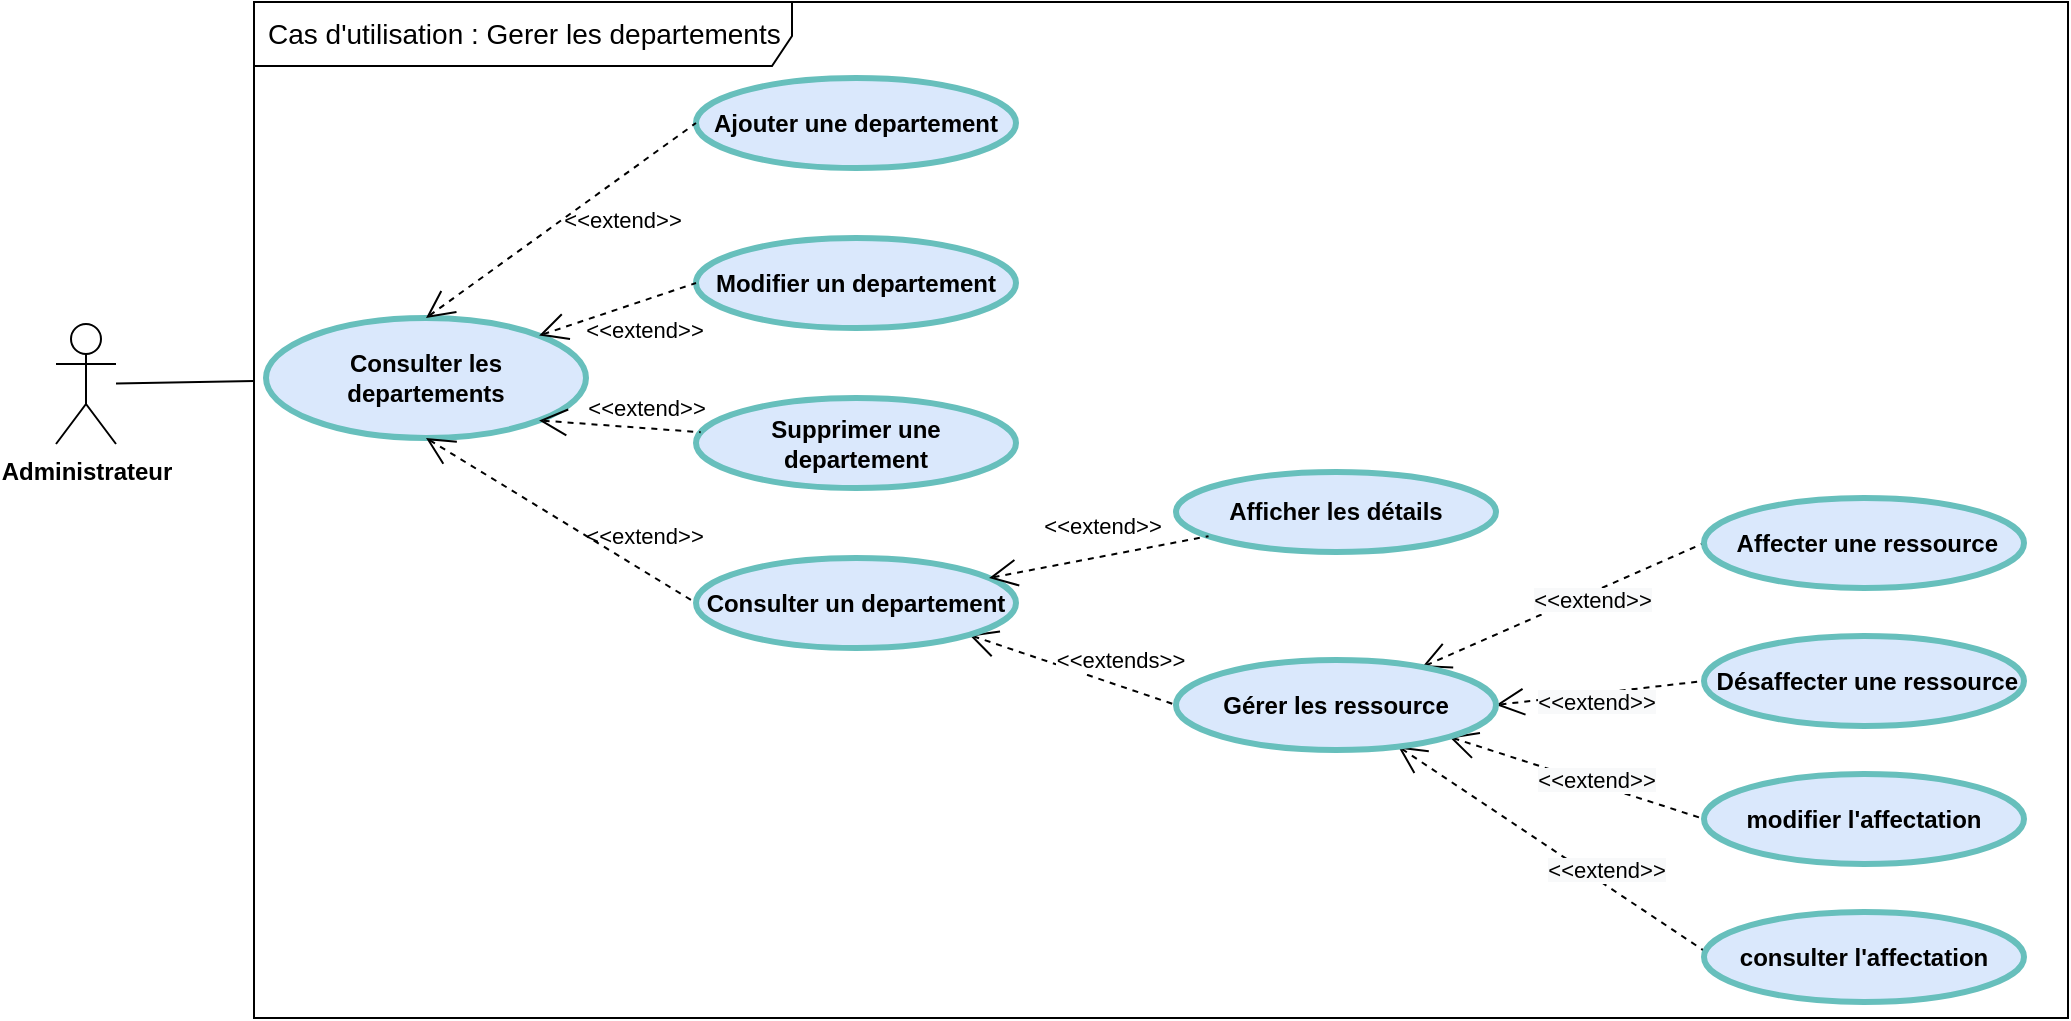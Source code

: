 <mxfile version="20.2.7" type="github">
  <diagram id="nrzdOsc2V6H1gwax16Wy" name="Page-1">
    <mxGraphModel dx="2274" dy="-3926" grid="0" gridSize="10" guides="1" tooltips="1" connect="1" arrows="1" fold="1" page="1" pageScale="1" pageWidth="827" pageHeight="1169" math="0" shadow="0">
      <root>
        <mxCell id="0" />
        <mxCell id="1" parent="0" />
        <mxCell id="wux-ULanlnSaFS9LeWV--1" value="Cas d&#39;utilisation : Gerer les departements" style="shape=umlFrame;tabPosition=left;html=1;boundedLbl=1;labelInHeader=1;width=269;height=32;swimlaneFillColor=#ffffff;align=left;spacingLeft=5;fontSize=14;" parent="1" vertex="1">
          <mxGeometry x="-241" y="5018" width="907" height="508" as="geometry" />
        </mxCell>
        <mxCell id="3pVpzZZ7b6eztUyxwCFj-21" style="edgeStyle=none;rounded=0;orthogonalLoop=1;jettySize=auto;html=1;endArrow=none;endFill=0;targetPerimeterSpacing=6;" parent="1" source="wux-ULanlnSaFS9LeWV--2" target="wux-ULanlnSaFS9LeWV--3" edge="1">
          <mxGeometry relative="1" as="geometry" />
        </mxCell>
        <mxCell id="wux-ULanlnSaFS9LeWV--2" value="&lt;span style=&quot;font-weight: 700&quot;&gt;Administrateur&lt;/span&gt;" style="shape=umlActor;verticalLabelPosition=bottom;verticalAlign=top;html=1;outlineConnect=0;" parent="1" vertex="1">
          <mxGeometry x="-340" y="5179" width="30" height="60" as="geometry" />
        </mxCell>
        <mxCell id="wux-ULanlnSaFS9LeWV--3" value="Consulter les departements" style="shape=ellipse;html=1;strokeWidth=3;fontStyle=1;whiteSpace=wrap;align=center;perimeter=ellipsePerimeter;fillColor=#dae8fc;strokeColor=#67BFBC;" parent="1" vertex="1">
          <mxGeometry x="-235" y="5176" width="160" height="60" as="geometry" />
        </mxCell>
        <mxCell id="wux-ULanlnSaFS9LeWV--4" value="Ajouter une departement" style="shape=ellipse;html=1;strokeWidth=3;fontStyle=1;whiteSpace=wrap;align=center;perimeter=ellipsePerimeter;fillColor=#dae8fc;strokeColor=#67BFBC;" parent="1" vertex="1">
          <mxGeometry x="-20" y="5056" width="160" height="45" as="geometry" />
        </mxCell>
        <mxCell id="wux-ULanlnSaFS9LeWV--5" value="Modifier un departement" style="shape=ellipse;html=1;strokeWidth=3;fontStyle=1;whiteSpace=wrap;align=center;perimeter=ellipsePerimeter;fillColor=#dae8fc;strokeColor=#67BFBC;" parent="1" vertex="1">
          <mxGeometry x="-20" y="5136" width="160" height="45" as="geometry" />
        </mxCell>
        <mxCell id="wux-ULanlnSaFS9LeWV--6" value="Supprimer une departement" style="shape=ellipse;html=1;strokeWidth=3;fontStyle=1;whiteSpace=wrap;align=center;perimeter=ellipsePerimeter;fillColor=#dae8fc;strokeColor=#67BFBC;" parent="1" vertex="1">
          <mxGeometry x="-20" y="5216" width="160" height="45" as="geometry" />
        </mxCell>
        <mxCell id="wux-ULanlnSaFS9LeWV--7" value="&amp;lt;&amp;lt;extend&amp;gt;&amp;gt;" style="edgeStyle=none;html=1;startArrow=open;endArrow=none;startSize=12;verticalAlign=bottom;dashed=1;labelBackgroundColor=none;rounded=0;entryX=0;entryY=0.5;entryDx=0;entryDy=0;exitX=0.5;exitY=0;exitDx=0;exitDy=0;" parent="1" source="wux-ULanlnSaFS9LeWV--3" target="wux-ULanlnSaFS9LeWV--4" edge="1">
          <mxGeometry x="0.235" y="-25" width="160" relative="1" as="geometry">
            <mxPoint x="-117" y="5119" as="sourcePoint" />
            <mxPoint x="43" y="5119" as="targetPoint" />
            <mxPoint as="offset" />
          </mxGeometry>
        </mxCell>
        <mxCell id="wux-ULanlnSaFS9LeWV--8" value="&amp;lt;&amp;lt;extend&amp;gt;&amp;gt;" style="edgeStyle=none;html=1;startArrow=open;endArrow=none;startSize=12;verticalAlign=bottom;dashed=1;labelBackgroundColor=none;rounded=0;entryX=0;entryY=0.5;entryDx=0;entryDy=0;exitX=1;exitY=0;exitDx=0;exitDy=0;" parent="1" source="wux-ULanlnSaFS9LeWV--3" target="wux-ULanlnSaFS9LeWV--5" edge="1">
          <mxGeometry x="0.149" y="-22" width="160" relative="1" as="geometry">
            <mxPoint x="-117" y="5119" as="sourcePoint" />
            <mxPoint x="43" y="5119" as="targetPoint" />
            <mxPoint as="offset" />
          </mxGeometry>
        </mxCell>
        <mxCell id="wux-ULanlnSaFS9LeWV--9" value="&amp;lt;&amp;lt;extend&amp;gt;&amp;gt;" style="edgeStyle=none;html=1;startArrow=open;endArrow=none;startSize=12;verticalAlign=bottom;dashed=1;labelBackgroundColor=none;rounded=0;entryX=0;entryY=0.5;entryDx=0;entryDy=0;exitX=0.5;exitY=1;exitDx=0;exitDy=0;" parent="1" source="wux-ULanlnSaFS9LeWV--3" target="wux-ULanlnSaFS9LeWV--14" edge="1">
          <mxGeometry x="0.558" y="7" width="160" relative="1" as="geometry">
            <mxPoint x="-117" y="5119" as="sourcePoint" />
            <mxPoint x="43" y="5119" as="targetPoint" />
            <mxPoint as="offset" />
          </mxGeometry>
        </mxCell>
        <mxCell id="3pVpzZZ7b6eztUyxwCFj-3" style="edgeStyle=none;rounded=0;orthogonalLoop=1;jettySize=auto;html=1;exitX=1;exitY=1;exitDx=0;exitDy=0;entryX=0;entryY=0.5;entryDx=0;entryDy=0;endArrow=none;endFill=0;targetPerimeterSpacing=6;labelBackgroundColor=none;verticalAlign=bottom;startArrow=open;startSize=12;dashed=1;" parent="1" source="wux-ULanlnSaFS9LeWV--14" target="3pVpzZZ7b6eztUyxwCFj-1" edge="1">
          <mxGeometry relative="1" as="geometry" />
        </mxCell>
        <mxCell id="3pVpzZZ7b6eztUyxwCFj-4" value="&amp;lt;&amp;lt;extends&amp;gt;&amp;gt;" style="edgeLabel;html=1;align=center;verticalAlign=middle;resizable=0;points=[];" parent="3pVpzZZ7b6eztUyxwCFj-3" vertex="1" connectable="0">
          <mxGeometry x="0.211" y="1" relative="1" as="geometry">
            <mxPoint x="12" y="-8" as="offset" />
          </mxGeometry>
        </mxCell>
        <mxCell id="wux-ULanlnSaFS9LeWV--14" value="Consulter un departement" style="shape=ellipse;html=1;strokeWidth=3;fontStyle=1;whiteSpace=wrap;align=center;perimeter=ellipsePerimeter;fillColor=#dae8fc;strokeColor=#67BFBC;" parent="1" vertex="1">
          <mxGeometry x="-20" y="5296" width="160" height="45" as="geometry" />
        </mxCell>
        <mxCell id="wux-ULanlnSaFS9LeWV--15" value="&amp;lt;&amp;lt;extend&amp;gt;&amp;gt;" style="edgeStyle=none;html=1;startArrow=open;endArrow=none;startSize=12;verticalAlign=bottom;dashed=1;labelBackgroundColor=none;rounded=0;exitX=1;exitY=1;exitDx=0;exitDy=0;" parent="1" source="wux-ULanlnSaFS9LeWV--3" target="wux-ULanlnSaFS9LeWV--6" edge="1">
          <mxGeometry x="0.317" y="1" width="160" relative="1" as="geometry">
            <mxPoint x="-105" y="5211" as="sourcePoint" />
            <mxPoint x="58" y="5208" as="targetPoint" />
            <mxPoint as="offset" />
          </mxGeometry>
        </mxCell>
        <mxCell id="wux-ULanlnSaFS9LeWV--31" value="Afficher les détails" style="shape=ellipse;html=1;strokeWidth=3;fontStyle=1;whiteSpace=wrap;align=center;perimeter=ellipsePerimeter;fillColor=#dae8fc;strokeColor=#67BFBC;" parent="1" vertex="1">
          <mxGeometry x="220" y="5253" width="160" height="40" as="geometry" />
        </mxCell>
        <mxCell id="wux-ULanlnSaFS9LeWV--32" value="&amp;lt;&amp;lt;extend&amp;gt;&amp;gt;" style="edgeStyle=none;html=1;startArrow=open;endArrow=none;startSize=12;verticalAlign=bottom;dashed=1;labelBackgroundColor=none;rounded=0;" parent="1" source="wux-ULanlnSaFS9LeWV--14" target="wux-ULanlnSaFS9LeWV--31" edge="1">
          <mxGeometry x="0.053" y="6" width="160" relative="1" as="geometry">
            <mxPoint x="128" y="5176" as="sourcePoint" />
            <mxPoint x="288" y="5176" as="targetPoint" />
            <mxPoint as="offset" />
          </mxGeometry>
        </mxCell>
        <mxCell id="3pVpzZZ7b6eztUyxwCFj-8" style="edgeStyle=none;rounded=0;orthogonalLoop=1;jettySize=auto;html=1;entryX=0;entryY=0.5;entryDx=0;entryDy=0;endArrow=none;endFill=0;targetPerimeterSpacing=6;labelBackgroundColor=none;verticalAlign=bottom;startArrow=open;startSize=12;dashed=1;" parent="1" source="3pVpzZZ7b6eztUyxwCFj-1" target="3pVpzZZ7b6eztUyxwCFj-5" edge="1">
          <mxGeometry relative="1" as="geometry" />
        </mxCell>
        <mxCell id="3pVpzZZ7b6eztUyxwCFj-9" value="&lt;span style=&quot;background-color: rgb(248, 249, 250);&quot;&gt;&amp;lt;&amp;lt;extend&amp;gt;&amp;gt;&lt;/span&gt;" style="edgeLabel;html=1;align=center;verticalAlign=middle;resizable=0;points=[];" parent="3pVpzZZ7b6eztUyxwCFj-8" vertex="1" connectable="0">
          <mxGeometry x="0.059" y="-2" relative="1" as="geometry">
            <mxPoint x="9" y="-3" as="offset" />
          </mxGeometry>
        </mxCell>
        <mxCell id="3pVpzZZ7b6eztUyxwCFj-11" style="edgeStyle=none;rounded=0;orthogonalLoop=1;jettySize=auto;html=1;exitX=1;exitY=0.5;exitDx=0;exitDy=0;entryX=0;entryY=0.5;entryDx=0;entryDy=0;endArrow=none;endFill=0;targetPerimeterSpacing=6;labelBackgroundColor=none;verticalAlign=bottom;startArrow=open;startSize=12;dashed=1;" parent="1" source="3pVpzZZ7b6eztUyxwCFj-1" target="3pVpzZZ7b6eztUyxwCFj-10" edge="1">
          <mxGeometry relative="1" as="geometry" />
        </mxCell>
        <mxCell id="3pVpzZZ7b6eztUyxwCFj-12" value="&lt;span style=&quot;background-color: rgb(248, 249, 250);&quot;&gt;&amp;lt;&amp;lt;extend&amp;gt;&amp;gt;&lt;/span&gt;" style="edgeLabel;html=1;align=center;verticalAlign=middle;resizable=0;points=[];" parent="3pVpzZZ7b6eztUyxwCFj-11" vertex="1" connectable="0">
          <mxGeometry x="0.149" y="1" relative="1" as="geometry">
            <mxPoint x="-10" y="6" as="offset" />
          </mxGeometry>
        </mxCell>
        <mxCell id="3pVpzZZ7b6eztUyxwCFj-14" style="edgeStyle=none;rounded=0;orthogonalLoop=1;jettySize=auto;html=1;exitX=1;exitY=1;exitDx=0;exitDy=0;entryX=0;entryY=0.5;entryDx=0;entryDy=0;endArrow=none;endFill=0;targetPerimeterSpacing=6;labelBackgroundColor=none;verticalAlign=bottom;startArrow=open;startSize=12;dashed=1;" parent="1" source="3pVpzZZ7b6eztUyxwCFj-1" target="3pVpzZZ7b6eztUyxwCFj-13" edge="1">
          <mxGeometry relative="1" as="geometry" />
        </mxCell>
        <mxCell id="3pVpzZZ7b6eztUyxwCFj-15" value="&lt;span style=&quot;background-color: rgb(248, 249, 250);&quot;&gt;&amp;lt;&amp;lt;extend&amp;gt;&amp;gt;&lt;/span&gt;" style="edgeLabel;html=1;align=center;verticalAlign=middle;resizable=0;points=[];" parent="3pVpzZZ7b6eztUyxwCFj-14" vertex="1" connectable="0">
          <mxGeometry x="0.146" y="2" relative="1" as="geometry">
            <mxPoint as="offset" />
          </mxGeometry>
        </mxCell>
        <mxCell id="3pVpzZZ7b6eztUyxwCFj-17" style="edgeStyle=none;rounded=0;orthogonalLoop=1;jettySize=auto;html=1;entryX=0.008;entryY=0.449;entryDx=0;entryDy=0;entryPerimeter=0;endArrow=none;endFill=0;targetPerimeterSpacing=6;labelBackgroundColor=none;verticalAlign=bottom;startArrow=open;startSize=12;dashed=1;" parent="1" source="3pVpzZZ7b6eztUyxwCFj-1" target="3pVpzZZ7b6eztUyxwCFj-16" edge="1">
          <mxGeometry relative="1" as="geometry" />
        </mxCell>
        <mxCell id="3pVpzZZ7b6eztUyxwCFj-18" value="&lt;span style=&quot;background-color: rgb(248, 249, 250);&quot;&gt;&amp;lt;&amp;lt;extend&amp;gt;&amp;gt;&lt;/span&gt;" style="edgeLabel;html=1;align=center;verticalAlign=middle;resizable=0;points=[];" parent="3pVpzZZ7b6eztUyxwCFj-17" vertex="1" connectable="0">
          <mxGeometry x="0.195" y="-1" relative="1" as="geometry">
            <mxPoint x="12" y="-1" as="offset" />
          </mxGeometry>
        </mxCell>
        <mxCell id="3pVpzZZ7b6eztUyxwCFj-1" value="Gérer les ressource" style="shape=ellipse;html=1;strokeWidth=3;fontStyle=1;whiteSpace=wrap;align=center;perimeter=ellipsePerimeter;fillColor=#dae8fc;strokeColor=#67BFBC;" parent="1" vertex="1">
          <mxGeometry x="220" y="5347" width="160" height="45" as="geometry" />
        </mxCell>
        <mxCell id="3pVpzZZ7b6eztUyxwCFj-5" value="&amp;nbsp;Affecter une ressource" style="shape=ellipse;html=1;strokeWidth=3;fontStyle=1;whiteSpace=wrap;align=center;perimeter=ellipsePerimeter;fillColor=#dae8fc;strokeColor=#67BFBC;" parent="1" vertex="1">
          <mxGeometry x="484" y="5266" width="160" height="45" as="geometry" />
        </mxCell>
        <mxCell id="3pVpzZZ7b6eztUyxwCFj-10" value="&amp;nbsp;Désaffecter une ressource" style="shape=ellipse;html=1;strokeWidth=3;fontStyle=1;whiteSpace=wrap;align=center;perimeter=ellipsePerimeter;fillColor=#dae8fc;strokeColor=#67BFBC;" parent="1" vertex="1">
          <mxGeometry x="484" y="5335" width="160" height="45" as="geometry" />
        </mxCell>
        <mxCell id="3pVpzZZ7b6eztUyxwCFj-13" value="modifier l&#39;affectation" style="shape=ellipse;html=1;strokeWidth=3;fontStyle=1;whiteSpace=wrap;align=center;perimeter=ellipsePerimeter;fillColor=#dae8fc;strokeColor=#67BFBC;" parent="1" vertex="1">
          <mxGeometry x="484" y="5404" width="160" height="45" as="geometry" />
        </mxCell>
        <mxCell id="3pVpzZZ7b6eztUyxwCFj-16" value="consulter l&#39;affectation" style="shape=ellipse;html=1;strokeWidth=3;fontStyle=1;whiteSpace=wrap;align=center;perimeter=ellipsePerimeter;fillColor=#dae8fc;strokeColor=#67BFBC;" parent="1" vertex="1">
          <mxGeometry x="484" y="5473" width="160" height="45" as="geometry" />
        </mxCell>
      </root>
    </mxGraphModel>
  </diagram>
</mxfile>
